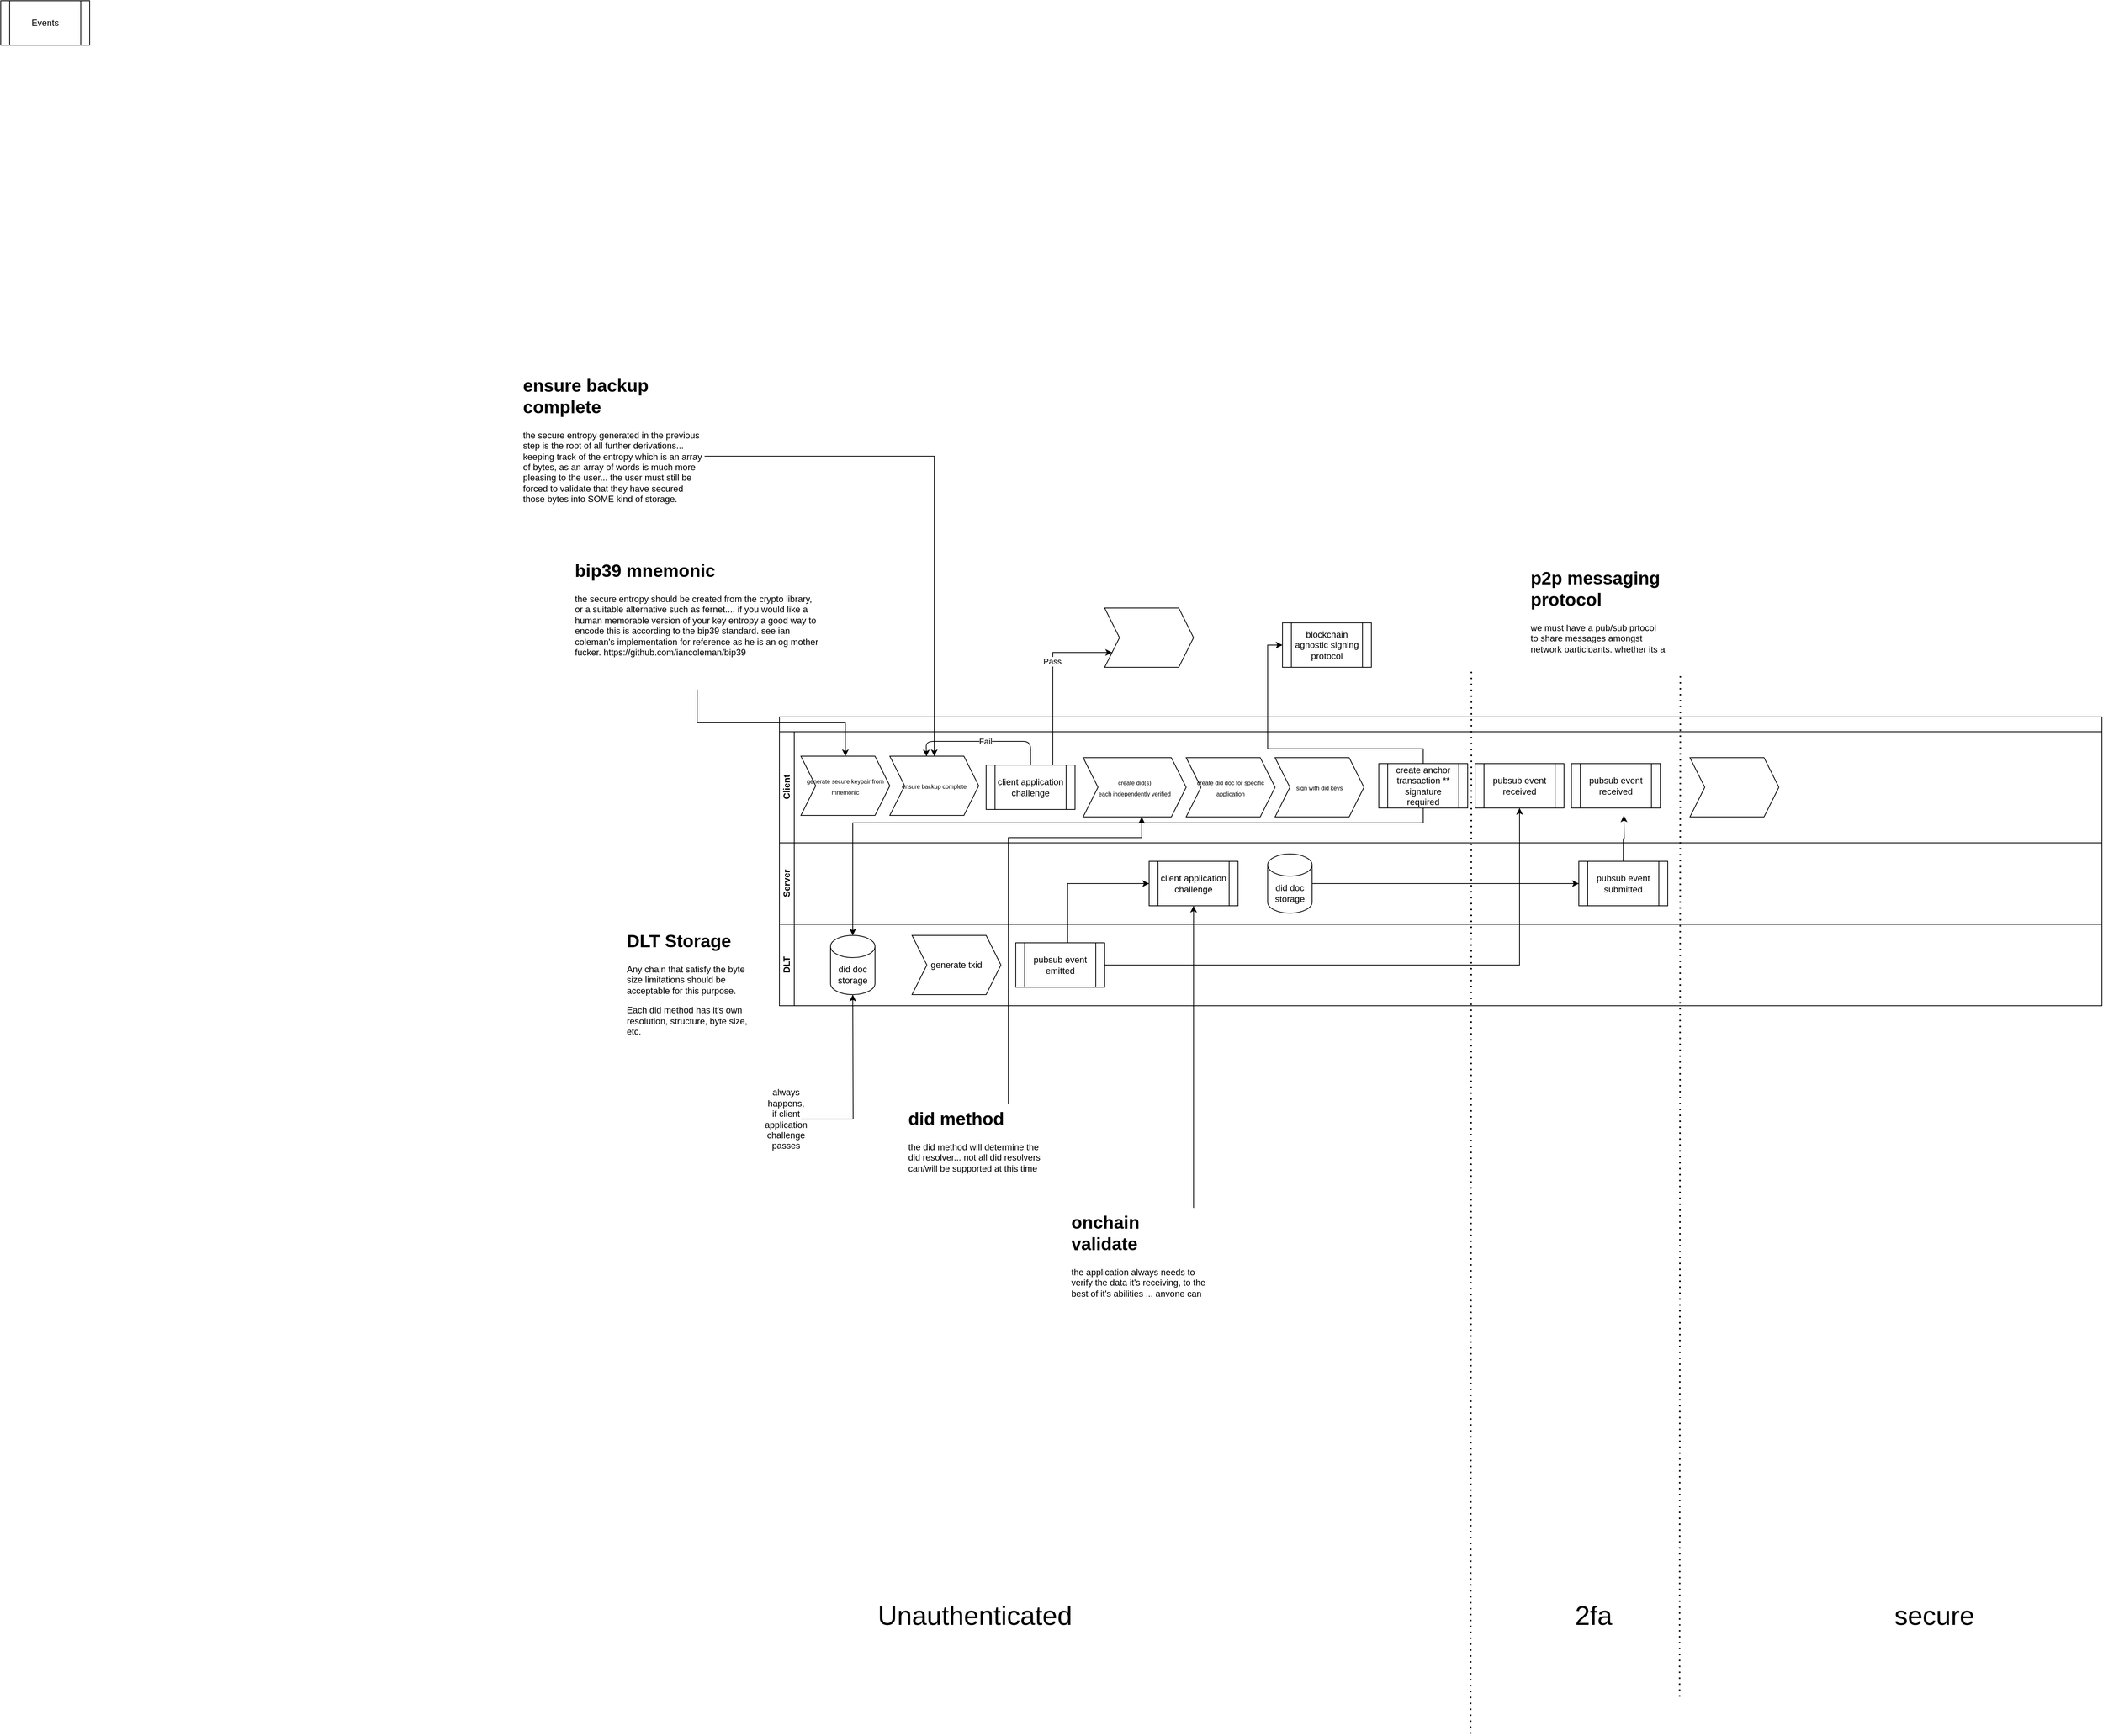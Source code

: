 <mxfile version="14.9.0" type="device"><diagram name="Page-1" id="c7488fd3-1785-93aa-aadb-54a6760d102a"><mxGraphModel dx="3617" dy="1993" grid="1" gridSize="10" guides="1" tooltips="1" connect="1" arrows="1" fold="1" page="1" pageScale="1" pageWidth="1100" pageHeight="850" background="none" math="0" shadow="0"><root><mxCell id="0"/><mxCell id="1" parent="0"/><mxCell id="2HLfyT-UbPnvZqjpCsUk-14" value="" style="swimlane;html=1;childLayout=stackLayout;horizontal=1;startSize=20;horizontalStack=0;rounded=0;shadow=0;labelBackgroundColor=none;strokeWidth=1;fontFamily=Verdana;fontSize=8;align=center;" parent="1" vertex="1"><mxGeometry x="101" y="447" width="1785" height="390" as="geometry"><mxRectangle x="180" y="180" width="100" height="20" as="alternateBounds"/></mxGeometry></mxCell><mxCell id="2HLfyT-UbPnvZqjpCsUk-15" value="Client&lt;br&gt;" style="swimlane;html=1;startSize=20;horizontal=0;" parent="2HLfyT-UbPnvZqjpCsUk-14" vertex="1"><mxGeometry y="20" width="1785" height="150" as="geometry"/></mxCell><mxCell id="2HLfyT-UbPnvZqjpCsUk-27" value="&lt;font style=&quot;font-size: 8px&quot;&gt;create did(s)&lt;br&gt;each independently verified&lt;br&gt;&lt;/font&gt;" style="shape=step;perimeter=stepPerimeter;whiteSpace=wrap;html=1;fixedSize=1;" parent="2HLfyT-UbPnvZqjpCsUk-15" vertex="1"><mxGeometry x="410" y="35" width="139" height="80" as="geometry"/></mxCell><mxCell id="2HLfyT-UbPnvZqjpCsUk-28" value="&lt;font style=&quot;font-size: 8px&quot;&gt;create did doc for specific application&lt;/font&gt;" style="shape=step;perimeter=stepPerimeter;whiteSpace=wrap;html=1;fixedSize=1;" parent="2HLfyT-UbPnvZqjpCsUk-15" vertex="1"><mxGeometry x="549" y="35" width="120" height="80" as="geometry"/></mxCell><mxCell id="2HLfyT-UbPnvZqjpCsUk-29" value="&lt;font style=&quot;font-size: 8px&quot;&gt;sign with did keys&lt;/font&gt;" style="shape=step;perimeter=stepPerimeter;whiteSpace=wrap;html=1;fixedSize=1;" parent="2HLfyT-UbPnvZqjpCsUk-15" vertex="1"><mxGeometry x="669" y="35" width="120" height="80" as="geometry"/></mxCell><mxCell id="2HLfyT-UbPnvZqjpCsUk-30" value="&lt;font style=&quot;font-size: 8px&quot;&gt;generate secure keypair from mnemonic&lt;/font&gt;" style="shape=step;perimeter=stepPerimeter;whiteSpace=wrap;html=1;fixedSize=1;" parent="2HLfyT-UbPnvZqjpCsUk-15" vertex="1"><mxGeometry x="29" y="33" width="120" height="80" as="geometry"/></mxCell><mxCell id="2HLfyT-UbPnvZqjpCsUk-31" value="&lt;font style=&quot;font-size: 8px&quot;&gt;ensure backup complete&lt;/font&gt;" style="shape=step;perimeter=stepPerimeter;whiteSpace=wrap;html=1;fixedSize=1;" parent="2HLfyT-UbPnvZqjpCsUk-15" vertex="1"><mxGeometry x="149" y="33" width="120" height="80" as="geometry"/></mxCell><mxCell id="2HLfyT-UbPnvZqjpCsUk-32" value="client application challenge" style="shape=process;whiteSpace=wrap;html=1;backgroundOutline=1;" parent="2HLfyT-UbPnvZqjpCsUk-15" vertex="1"><mxGeometry x="279" y="45" width="120" height="60" as="geometry"/></mxCell><mxCell id="2HLfyT-UbPnvZqjpCsUk-33" value="" style="endArrow=classic;html=1;exitX=0.5;exitY=0;exitDx=0;exitDy=0;entryX=0.412;entryY=0.004;entryDx=0;entryDy=0;entryPerimeter=0;" parent="2HLfyT-UbPnvZqjpCsUk-15" source="2HLfyT-UbPnvZqjpCsUk-32" target="2HLfyT-UbPnvZqjpCsUk-31" edge="1"><mxGeometry width="50" height="50" relative="1" as="geometry"><mxPoint x="469" y="273" as="sourcePoint"/><mxPoint x="201" y="23" as="targetPoint"/><Array as="points"><mxPoint x="339" y="13"/><mxPoint x="198" y="13"/></Array></mxGeometry></mxCell><mxCell id="2HLfyT-UbPnvZqjpCsUk-34" value="Fail" style="edgeLabel;html=1;align=center;verticalAlign=middle;resizable=0;points=[];" parent="2HLfyT-UbPnvZqjpCsUk-33" vertex="1" connectable="0"><mxGeometry x="-0.037" relative="1" as="geometry"><mxPoint as="offset"/></mxGeometry></mxCell><mxCell id="2HLfyT-UbPnvZqjpCsUk-38" value="create anchor transaction ** signature required" style="shape=process;whiteSpace=wrap;html=1;backgroundOutline=1;" parent="2HLfyT-UbPnvZqjpCsUk-15" vertex="1"><mxGeometry x="809" y="43" width="120" height="60" as="geometry"/></mxCell><mxCell id="2HLfyT-UbPnvZqjpCsUk-41" value="pubsub event received" style="shape=process;whiteSpace=wrap;html=1;backgroundOutline=1;" parent="2HLfyT-UbPnvZqjpCsUk-15" vertex="1"><mxGeometry x="939" y="43" width="120" height="60" as="geometry"/></mxCell><mxCell id="1DbTLSnILEy1Yq_VPbAD-47" value="pubsub event received" style="shape=process;whiteSpace=wrap;html=1;backgroundOutline=1;" parent="2HLfyT-UbPnvZqjpCsUk-15" vertex="1"><mxGeometry x="1069" y="43" width="120" height="60" as="geometry"/></mxCell><mxCell id="1DbTLSnILEy1Yq_VPbAD-74" value="" style="shape=step;perimeter=stepPerimeter;whiteSpace=wrap;html=1;fixedSize=1;" parent="2HLfyT-UbPnvZqjpCsUk-15" vertex="1"><mxGeometry x="1229" y="35" width="120" height="80" as="geometry"/></mxCell><mxCell id="2HLfyT-UbPnvZqjpCsUk-23" value="Server&lt;br&gt;" style="swimlane;html=1;startSize=20;horizontal=0;" parent="2HLfyT-UbPnvZqjpCsUk-14" vertex="1"><mxGeometry y="170" width="1785" height="110" as="geometry"/></mxCell><mxCell id="1DbTLSnILEy1Yq_VPbAD-44" value="pubsub event submitted" style="shape=process;whiteSpace=wrap;html=1;backgroundOutline=1;" parent="2HLfyT-UbPnvZqjpCsUk-23" vertex="1"><mxGeometry x="1079" y="25" width="120" height="60" as="geometry"/></mxCell><mxCell id="1DbTLSnILEy1Yq_VPbAD-54" value="client application challenge" style="shape=process;whiteSpace=wrap;html=1;backgroundOutline=1;" parent="2HLfyT-UbPnvZqjpCsUk-23" vertex="1"><mxGeometry x="499" y="25" width="120" height="60" as="geometry"/></mxCell><mxCell id="1DbTLSnILEy1Yq_VPbAD-73" style="edgeStyle=orthogonalEdgeStyle;rounded=0;orthogonalLoop=1;jettySize=auto;html=1;entryX=0;entryY=0.5;entryDx=0;entryDy=0;" parent="2HLfyT-UbPnvZqjpCsUk-23" source="1DbTLSnILEy1Yq_VPbAD-69" target="1DbTLSnILEy1Yq_VPbAD-44" edge="1"><mxGeometry relative="1" as="geometry"/></mxCell><mxCell id="1DbTLSnILEy1Yq_VPbAD-69" value="&lt;span&gt;did doc storage&lt;/span&gt;" style="shape=cylinder3;whiteSpace=wrap;html=1;boundedLbl=1;backgroundOutline=1;size=15;" parent="2HLfyT-UbPnvZqjpCsUk-23" vertex="1"><mxGeometry x="659" y="15" width="60" height="80" as="geometry"/></mxCell><mxCell id="2HLfyT-UbPnvZqjpCsUk-42" style="edgeStyle=orthogonalEdgeStyle;rounded=0;orthogonalLoop=1;jettySize=auto;html=1;entryX=0.5;entryY=1;entryDx=0;entryDy=0;" parent="2HLfyT-UbPnvZqjpCsUk-14" source="2HLfyT-UbPnvZqjpCsUk-40" target="2HLfyT-UbPnvZqjpCsUk-41" edge="1"><mxGeometry relative="1" as="geometry"><Array as="points"><mxPoint x="999" y="335"/></Array></mxGeometry></mxCell><mxCell id="1DbTLSnILEy1Yq_VPbAD-40" style="edgeStyle=orthogonalEdgeStyle;rounded=0;orthogonalLoop=1;jettySize=auto;html=1;" parent="2HLfyT-UbPnvZqjpCsUk-14" source="2HLfyT-UbPnvZqjpCsUk-38" edge="1"><mxGeometry relative="1" as="geometry"><mxPoint x="99.0" y="295" as="targetPoint"/><Array as="points"><mxPoint x="869" y="143"/><mxPoint x="99" y="143"/></Array></mxGeometry></mxCell><mxCell id="2HLfyT-UbPnvZqjpCsUk-26" value="DLT" style="swimlane;html=1;startSize=20;horizontal=0;" parent="2HLfyT-UbPnvZqjpCsUk-14" vertex="1"><mxGeometry y="280" width="1785" height="110" as="geometry"/></mxCell><mxCell id="2HLfyT-UbPnvZqjpCsUk-37" value="generate txid" style="shape=step;perimeter=stepPerimeter;whiteSpace=wrap;html=1;fixedSize=1;" parent="2HLfyT-UbPnvZqjpCsUk-26" vertex="1"><mxGeometry x="179" y="15" width="120" height="80" as="geometry"/></mxCell><mxCell id="2HLfyT-UbPnvZqjpCsUk-40" value="pubsub event emitted" style="shape=process;whiteSpace=wrap;html=1;backgroundOutline=1;" parent="2HLfyT-UbPnvZqjpCsUk-26" vertex="1"><mxGeometry x="319" y="25" width="120" height="60" as="geometry"/></mxCell><mxCell id="1DbTLSnILEy1Yq_VPbAD-72" value="&lt;span&gt;did doc storage&lt;/span&gt;" style="shape=cylinder3;whiteSpace=wrap;html=1;boundedLbl=1;backgroundOutline=1;size=15;" parent="2HLfyT-UbPnvZqjpCsUk-26" vertex="1"><mxGeometry x="69" y="15" width="60" height="80" as="geometry"/></mxCell><mxCell id="1DbTLSnILEy1Yq_VPbAD-55" style="edgeStyle=orthogonalEdgeStyle;rounded=0;orthogonalLoop=1;jettySize=auto;html=1;entryX=0;entryY=0.5;entryDx=0;entryDy=0;" parent="2HLfyT-UbPnvZqjpCsUk-14" source="2HLfyT-UbPnvZqjpCsUk-40" target="1DbTLSnILEy1Yq_VPbAD-54" edge="1"><mxGeometry relative="1" as="geometry"><Array as="points"><mxPoint x="389" y="225"/></Array></mxGeometry></mxCell><mxCell id="2HLfyT-UbPnvZqjpCsUk-43" value="&lt;h1&gt;DLT Storage&lt;/h1&gt;&lt;p&gt;Any chain that satisfy the byte size limitations should be acceptable for this purpose.&amp;nbsp;&amp;nbsp;&lt;/p&gt;&lt;p&gt;Each did method has it's own resolution, structure, byte size, etc.&lt;/p&gt;" style="text;html=1;strokeColor=none;fillColor=none;spacing=5;spacingTop=-20;whiteSpace=wrap;overflow=hidden;rounded=0;" parent="1" vertex="1"><mxGeometry x="-110" y="730" width="180" height="169" as="geometry"/></mxCell><mxCell id="1DbTLSnILEy1Yq_VPbAD-46" style="edgeStyle=orthogonalEdgeStyle;rounded=0;orthogonalLoop=1;jettySize=auto;html=1;" parent="1" source="1DbTLSnILEy1Yq_VPbAD-44" edge="1"><mxGeometry relative="1" as="geometry"><mxPoint x="1240.762" y="580" as="targetPoint"/></mxGeometry></mxCell><mxCell id="1DbTLSnILEy1Yq_VPbAD-51" value="" style="endArrow=none;dashed=1;html=1;dashPattern=1 3;strokeWidth=2;" parent="1" edge="1"><mxGeometry width="50" height="50" relative="1" as="geometry"><mxPoint x="1034" y="1820" as="sourcePoint"/><mxPoint x="1035" y="382" as="targetPoint"/></mxGeometry></mxCell><mxCell id="1DbTLSnILEy1Yq_VPbAD-57" style="edgeStyle=orthogonalEdgeStyle;rounded=0;orthogonalLoop=1;jettySize=auto;html=1;" parent="1" source="1DbTLSnILEy1Yq_VPbAD-56" edge="1"><mxGeometry relative="1" as="geometry"><mxPoint x="200.0" y="822" as="targetPoint"/></mxGeometry></mxCell><mxCell id="1DbTLSnILEy1Yq_VPbAD-56" value="always happens, if client application challenge passes&lt;br&gt;" style="text;html=1;strokeColor=none;fillColor=none;align=center;verticalAlign=middle;whiteSpace=wrap;rounded=0;" parent="1" vertex="1"><mxGeometry x="90" y="980" width="40" height="20" as="geometry"/></mxCell><mxCell id="2HLfyT-UbPnvZqjpCsUk-35" style="edgeStyle=orthogonalEdgeStyle;rounded=0;orthogonalLoop=1;jettySize=auto;html=1;" parent="1" source="2HLfyT-UbPnvZqjpCsUk-32" target="1DbTLSnILEy1Yq_VPbAD-59" edge="1"><mxGeometry relative="1" as="geometry"><mxPoint x="510" y="360" as="targetPoint"/><Array as="points"><mxPoint x="470" y="360"/></Array></mxGeometry></mxCell><mxCell id="2HLfyT-UbPnvZqjpCsUk-36" value="Pass" style="edgeLabel;html=1;align=center;verticalAlign=middle;resizable=0;points=[];" parent="2HLfyT-UbPnvZqjpCsUk-35" vertex="1" connectable="0"><mxGeometry x="0.21" y="1" relative="1" as="geometry"><mxPoint as="offset"/></mxGeometry></mxCell><mxCell id="1DbTLSnILEy1Yq_VPbAD-61" style="edgeStyle=orthogonalEdgeStyle;rounded=0;orthogonalLoop=1;jettySize=auto;html=1;" parent="1" source="1DbTLSnILEy1Yq_VPbAD-60" target="2HLfyT-UbPnvZqjpCsUk-30" edge="1"><mxGeometry relative="1" as="geometry"/></mxCell><mxCell id="1DbTLSnILEy1Yq_VPbAD-60" value="&lt;h1&gt;bip39 mnemonic&lt;/h1&gt;&lt;p&gt;the secure entropy should be created from the crypto library, or a suitable alternative such as fernet.... if you would like a human memorable version of your key entropy a good way to encode this is according to the bip39 standard. see ian coleman's implementation for reference as he is an og mother fucker.&amp;nbsp;https://github.com/iancoleman/bip39&lt;/p&gt;" style="text;html=1;strokeColor=none;fillColor=none;spacing=5;spacingTop=-20;whiteSpace=wrap;overflow=hidden;rounded=0;" parent="1" vertex="1"><mxGeometry x="-180" y="230" width="340" height="180" as="geometry"/></mxCell><mxCell id="2XGnvZ7X93Ecl8Wd1IJ4-2" style="edgeStyle=orthogonalEdgeStyle;rounded=0;orthogonalLoop=1;jettySize=auto;html=1;" edge="1" parent="1" source="1DbTLSnILEy1Yq_VPbAD-62" target="2HLfyT-UbPnvZqjpCsUk-31"><mxGeometry relative="1" as="geometry"/></mxCell><mxCell id="1DbTLSnILEy1Yq_VPbAD-62" value="&lt;h1&gt;ensure backup complete&lt;/h1&gt;&lt;p&gt;the secure entropy generated in the previous step is the root of all further derivations... keeping track of the entropy which is an array of bytes, as an array of words is much more pleasing to the user... the user must still be forced to validate that they have secured those bytes into SOME kind of storage.&lt;/p&gt;" style="text;html=1;strokeColor=none;fillColor=none;spacing=5;spacingTop=-20;whiteSpace=wrap;overflow=hidden;rounded=0;" parent="1" vertex="1"><mxGeometry x="-250" y="-20" width="250" height="230" as="geometry"/></mxCell><mxCell id="1DbTLSnILEy1Yq_VPbAD-64" style="edgeStyle=orthogonalEdgeStyle;rounded=0;orthogonalLoop=1;jettySize=auto;html=1;" parent="1" source="2HLfyT-UbPnvZqjpCsUk-38" target="1DbTLSnILEy1Yq_VPbAD-65" edge="1"><mxGeometry relative="1" as="geometry"><mxPoint x="960" y="350" as="targetPoint"/><Array as="points"><mxPoint x="970" y="490"/><mxPoint x="760" y="490"/></Array></mxGeometry></mxCell><mxCell id="1DbTLSnILEy1Yq_VPbAD-67" style="edgeStyle=orthogonalEdgeStyle;rounded=0;orthogonalLoop=1;jettySize=auto;html=1;" parent="1" source="1DbTLSnILEy1Yq_VPbAD-66" target="2HLfyT-UbPnvZqjpCsUk-27" edge="1"><mxGeometry relative="1" as="geometry"><Array as="points"><mxPoint x="410" y="980"/><mxPoint x="410" y="610"/><mxPoint x="590" y="610"/></Array></mxGeometry></mxCell><mxCell id="1DbTLSnILEy1Yq_VPbAD-66" value="&lt;h1&gt;did method&lt;/h1&gt;&lt;p&gt;the did method will determine the did resolver... not all did resolvers can/will be supported at this time&lt;/p&gt;" style="text;html=1;strokeColor=none;fillColor=none;spacing=5;spacingTop=-20;whiteSpace=wrap;overflow=hidden;rounded=0;" parent="1" vertex="1"><mxGeometry x="270" y="970" width="190" height="120" as="geometry"/></mxCell><mxCell id="1DbTLSnILEy1Yq_VPbAD-71" style="edgeStyle=orthogonalEdgeStyle;rounded=0;orthogonalLoop=1;jettySize=auto;html=1;" parent="1" source="1DbTLSnILEy1Yq_VPbAD-70" target="1DbTLSnILEy1Yq_VPbAD-54" edge="1"><mxGeometry relative="1" as="geometry"><Array as="points"><mxPoint x="660" y="940"/><mxPoint x="660" y="940"/></Array></mxGeometry></mxCell><mxCell id="1DbTLSnILEy1Yq_VPbAD-70" value="&lt;h1&gt;onchain validate&lt;/h1&gt;&lt;p&gt;the application always needs to verify the data it's receiving, to the best of it's abilities ... anyone can store anything on chain, as long as they pay the fee, and have a valid key ...&lt;/p&gt;" style="text;html=1;strokeColor=none;fillColor=none;spacing=5;spacingTop=-20;whiteSpace=wrap;overflow=hidden;rounded=0;" parent="1" vertex="1"><mxGeometry x="490" y="1110" width="190" height="120" as="geometry"/></mxCell><mxCell id="1DbTLSnILEy1Yq_VPbAD-75" value="" style="endArrow=none;dashed=1;html=1;dashPattern=1 3;strokeWidth=2;" parent="1" edge="1"><mxGeometry width="50" height="50" relative="1" as="geometry"><mxPoint x="1316" y="1770" as="sourcePoint"/><mxPoint x="1317.0" y="388" as="targetPoint"/></mxGeometry></mxCell><mxCell id="1DbTLSnILEy1Yq_VPbAD-76" value="&lt;font style=&quot;font-size: 36px&quot;&gt;Unauthenticated&lt;/font&gt;" style="text;html=1;strokeColor=none;fillColor=none;align=center;verticalAlign=middle;whiteSpace=wrap;rounded=0;" parent="1" vertex="1"><mxGeometry x="225" y="1610" width="280" height="100" as="geometry"/></mxCell><mxCell id="1DbTLSnILEy1Yq_VPbAD-77" value="&lt;font style=&quot;font-size: 36px&quot;&gt;2fa&lt;/font&gt;" style="text;html=1;strokeColor=none;fillColor=none;align=center;verticalAlign=middle;whiteSpace=wrap;rounded=0;" parent="1" vertex="1"><mxGeometry x="1060" y="1610" width="280" height="100" as="geometry"/></mxCell><mxCell id="1DbTLSnILEy1Yq_VPbAD-78" value="&lt;font style=&quot;font-size: 36px&quot;&gt;secure&lt;/font&gt;" style="text;html=1;strokeColor=none;fillColor=none;align=center;verticalAlign=middle;whiteSpace=wrap;rounded=0;" parent="1" vertex="1"><mxGeometry x="1520" y="1610" width="280" height="100" as="geometry"/></mxCell><mxCell id="1DbTLSnILEy1Yq_VPbAD-79" value="&lt;h1&gt;p2p messaging protocol&lt;/h1&gt;&lt;p&gt;we must have a pub/sub prtocol to share messages amongst network participants, whether its a secure ssh tunnel or a udp NEVER KNOW bullshit connection.&lt;/p&gt;" style="text;html=1;strokeColor=none;fillColor=none;spacing=5;spacingTop=-20;whiteSpace=wrap;overflow=hidden;rounded=0;" parent="1" vertex="1"><mxGeometry x="1110" y="240" width="190" height="120" as="geometry"/></mxCell><mxCell id="1DbTLSnILEy1Yq_VPbAD-59" value="" style="shape=step;perimeter=stepPerimeter;whiteSpace=wrap;html=1;fixedSize=1;" parent="1" vertex="1"><mxGeometry x="540" y="300" width="120" height="80" as="geometry"/></mxCell><mxCell id="1DbTLSnILEy1Yq_VPbAD-65" value="blockchain agnostic signing protocol" style="shape=process;whiteSpace=wrap;html=1;backgroundOutline=1;" parent="1" vertex="1"><mxGeometry x="780" y="320" width="120" height="60" as="geometry"/></mxCell><mxCell id="2XGnvZ7X93Ecl8Wd1IJ4-3" value="Events" style="shape=process;whiteSpace=wrap;html=1;backgroundOutline=1;" vertex="1" parent="1"><mxGeometry x="-950" y="-520" width="120" height="60" as="geometry"/></mxCell></root></mxGraphModel></diagram></mxfile>